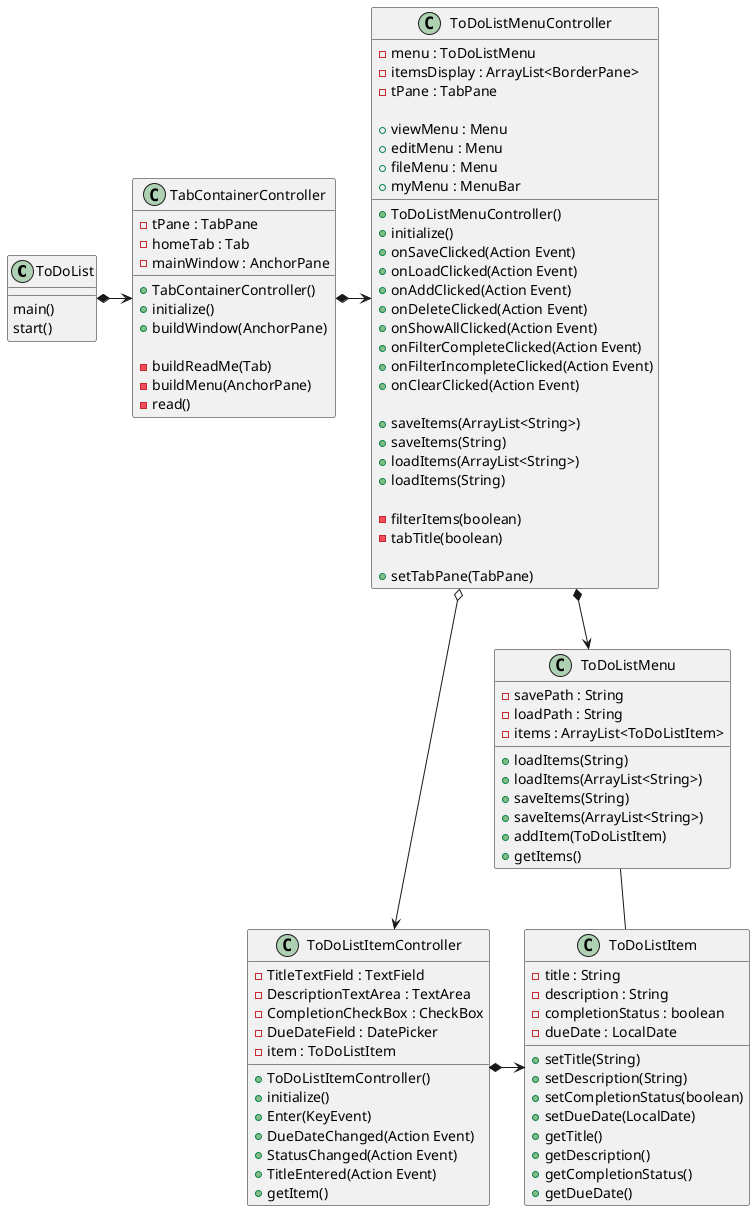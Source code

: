  @startuml
'https://plantuml.com/class-diagram
class ToDoList{
    main()
    start()
}
class TabContainerController {
    - tPane : TabPane
    - homeTab : Tab
    - mainWindow : AnchorPane

    + TabContainerController()
    + initialize()
    + buildWindow(AnchorPane)

    - buildReadMe(Tab)
    - buildMenu(AnchorPane)
    - read()
}
class ToDoListMenuController{
    - menu : ToDoListMenu
    - itemsDisplay : ArrayList<BorderPane>
    - tPane : TabPane

    + viewMenu : Menu
    + editMenu : Menu
    + fileMenu : Menu
    + myMenu : MenuBar

    + ToDoListMenuController()
    + initialize()
    + onSaveClicked(Action Event)
    + onLoadClicked(Action Event)
    + onAddClicked(Action Event)
    + onDeleteClicked(Action Event)
    + onShowAllClicked(Action Event)
    + onFilterCompleteClicked(Action Event)
    + onFilterIncompleteClicked(Action Event)
    + onClearClicked(Action Event)

    + saveItems(ArrayList<String>)
    + saveItems(String)
    + loadItems(ArrayList<String>)
    + loadItems(String)

    - filterItems(boolean)
    - tabTitle(boolean)

    + setTabPane(TabPane)
}
class ToDoListMenu{
    - savePath : String
    - loadPath : String
    - items : ArrayList<ToDoListItem>

    + loadItems(String)
    + loadItems(ArrayList<String>)
    + saveItems(String)
    + saveItems(ArrayList<String>)
    + addItem(ToDoListItem)
    + getItems()
}
class ToDoListItemController{
    - TitleTextField : TextField
    - DescriptionTextArea : TextArea
    - CompletionCheckBox : CheckBox
    - DueDateField : DatePicker
    - item : ToDoListItem

    + ToDoListItemController()
    + initialize()
    + Enter(KeyEvent)
    + DueDateChanged(Action Event)
    + StatusChanged(Action Event)
    + TitleEntered(Action Event)
    + getItem()

}
class ToDoListItem {

        - title : String
        - description : String
        - completionStatus : boolean
        - dueDate : LocalDate

        + setTitle(String)
        + setDescription(String)
        + setCompletionStatus(boolean)
        + setDueDate(LocalDate)
        + getTitle()
        + getDescription()
        + getCompletionStatus()
        + getDueDate()
}
ToDoList *-> TabContainerController
TabContainerController *-> ToDoListMenuController
ToDoListMenuController *-> ToDoListMenu
ToDoListMenuController o---> ToDoListItemController
ToDoListMenu -- ToDoListItem
ToDoListItemController *-> ToDoListItem

@enduml